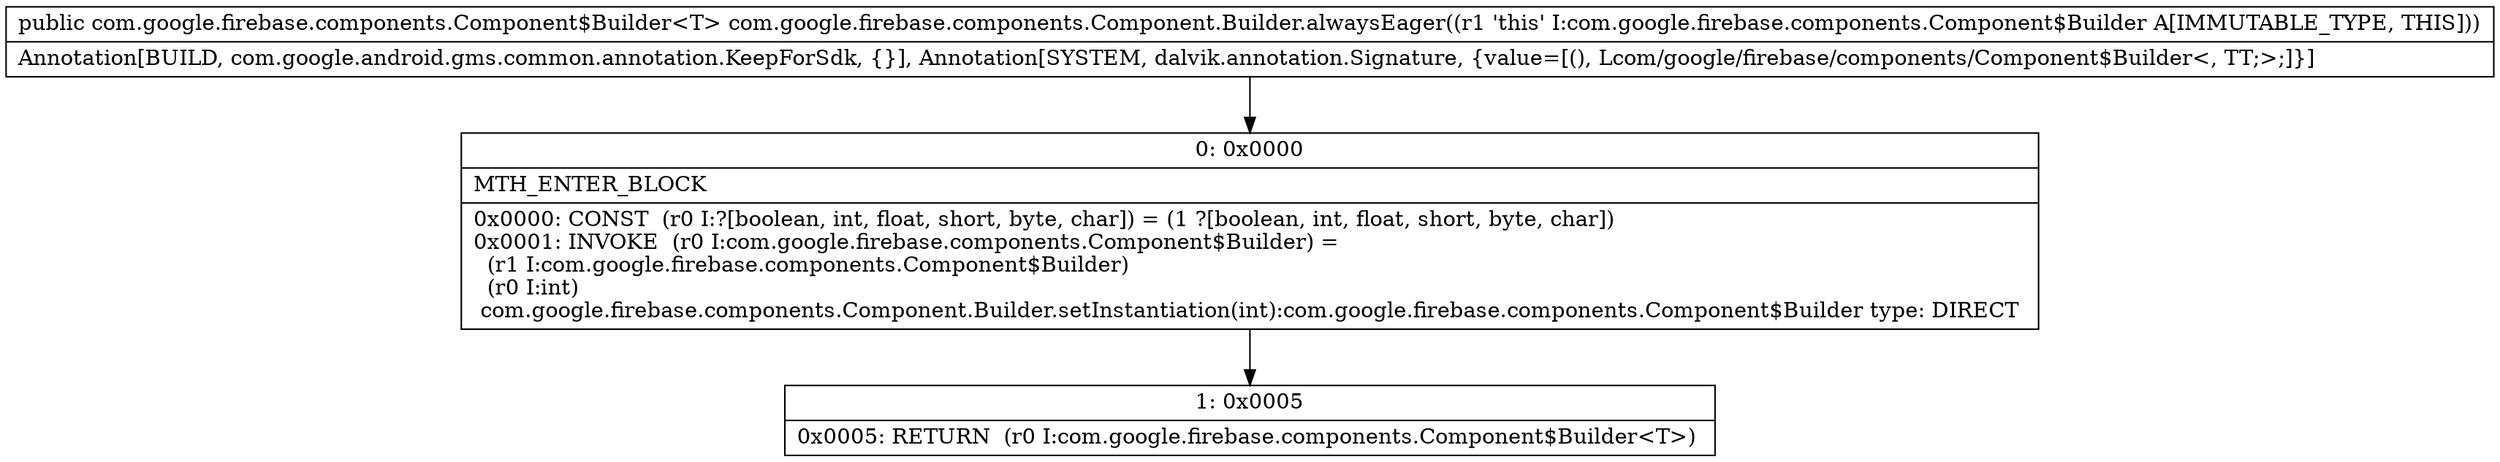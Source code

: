digraph "CFG forcom.google.firebase.components.Component.Builder.alwaysEager()Lcom\/google\/firebase\/components\/Component$Builder;" {
Node_0 [shape=record,label="{0\:\ 0x0000|MTH_ENTER_BLOCK\l|0x0000: CONST  (r0 I:?[boolean, int, float, short, byte, char]) = (1 ?[boolean, int, float, short, byte, char]) \l0x0001: INVOKE  (r0 I:com.google.firebase.components.Component$Builder) = \l  (r1 I:com.google.firebase.components.Component$Builder)\l  (r0 I:int)\l com.google.firebase.components.Component.Builder.setInstantiation(int):com.google.firebase.components.Component$Builder type: DIRECT \l}"];
Node_1 [shape=record,label="{1\:\ 0x0005|0x0005: RETURN  (r0 I:com.google.firebase.components.Component$Builder\<T\>) \l}"];
MethodNode[shape=record,label="{public com.google.firebase.components.Component$Builder\<T\> com.google.firebase.components.Component.Builder.alwaysEager((r1 'this' I:com.google.firebase.components.Component$Builder A[IMMUTABLE_TYPE, THIS]))  | Annotation[BUILD, com.google.android.gms.common.annotation.KeepForSdk, \{\}], Annotation[SYSTEM, dalvik.annotation.Signature, \{value=[(), Lcom\/google\/firebase\/components\/Component$Builder\<, TT;\>;]\}]\l}"];
MethodNode -> Node_0;
Node_0 -> Node_1;
}

